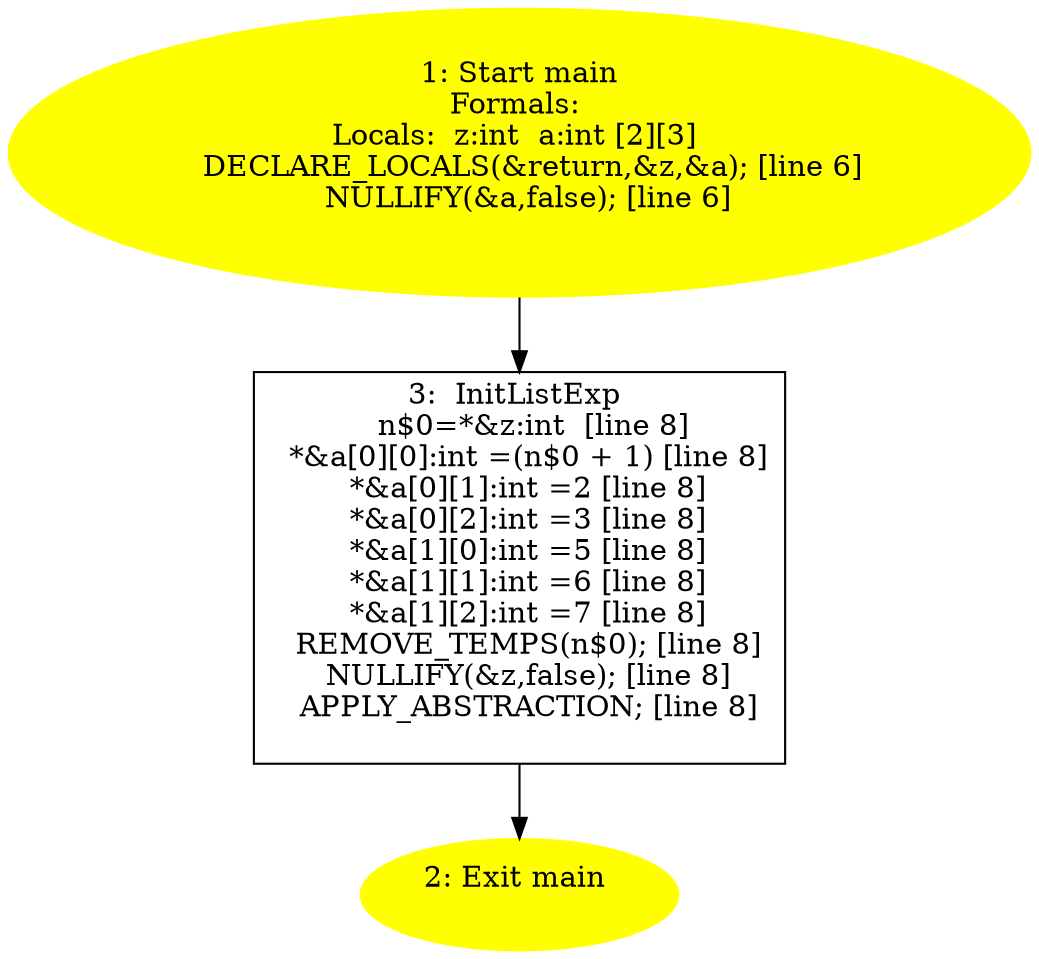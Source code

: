 digraph iCFG {
3 [label="3:  InitListExp \n   n$0=*&z:int  [line 8]\n  *&a[0][0]:int =(n$0 + 1) [line 8]\n  *&a[0][1]:int =2 [line 8]\n  *&a[0][2]:int =3 [line 8]\n  *&a[1][0]:int =5 [line 8]\n  *&a[1][1]:int =6 [line 8]\n  *&a[1][2]:int =7 [line 8]\n  REMOVE_TEMPS(n$0); [line 8]\n  NULLIFY(&z,false); [line 8]\n  APPLY_ABSTRACTION; [line 8]\n " shape="box"]
	

	 3 -> 2 ;
2 [label="2: Exit main \n  " color=yellow style=filled]
	

1 [label="1: Start main\nFormals: \nLocals:  z:int  a:int [2][3] \n   DECLARE_LOCALS(&return,&z,&a); [line 6]\n  NULLIFY(&a,false); [line 6]\n " color=yellow style=filled]
	

	 1 -> 3 ;
}
